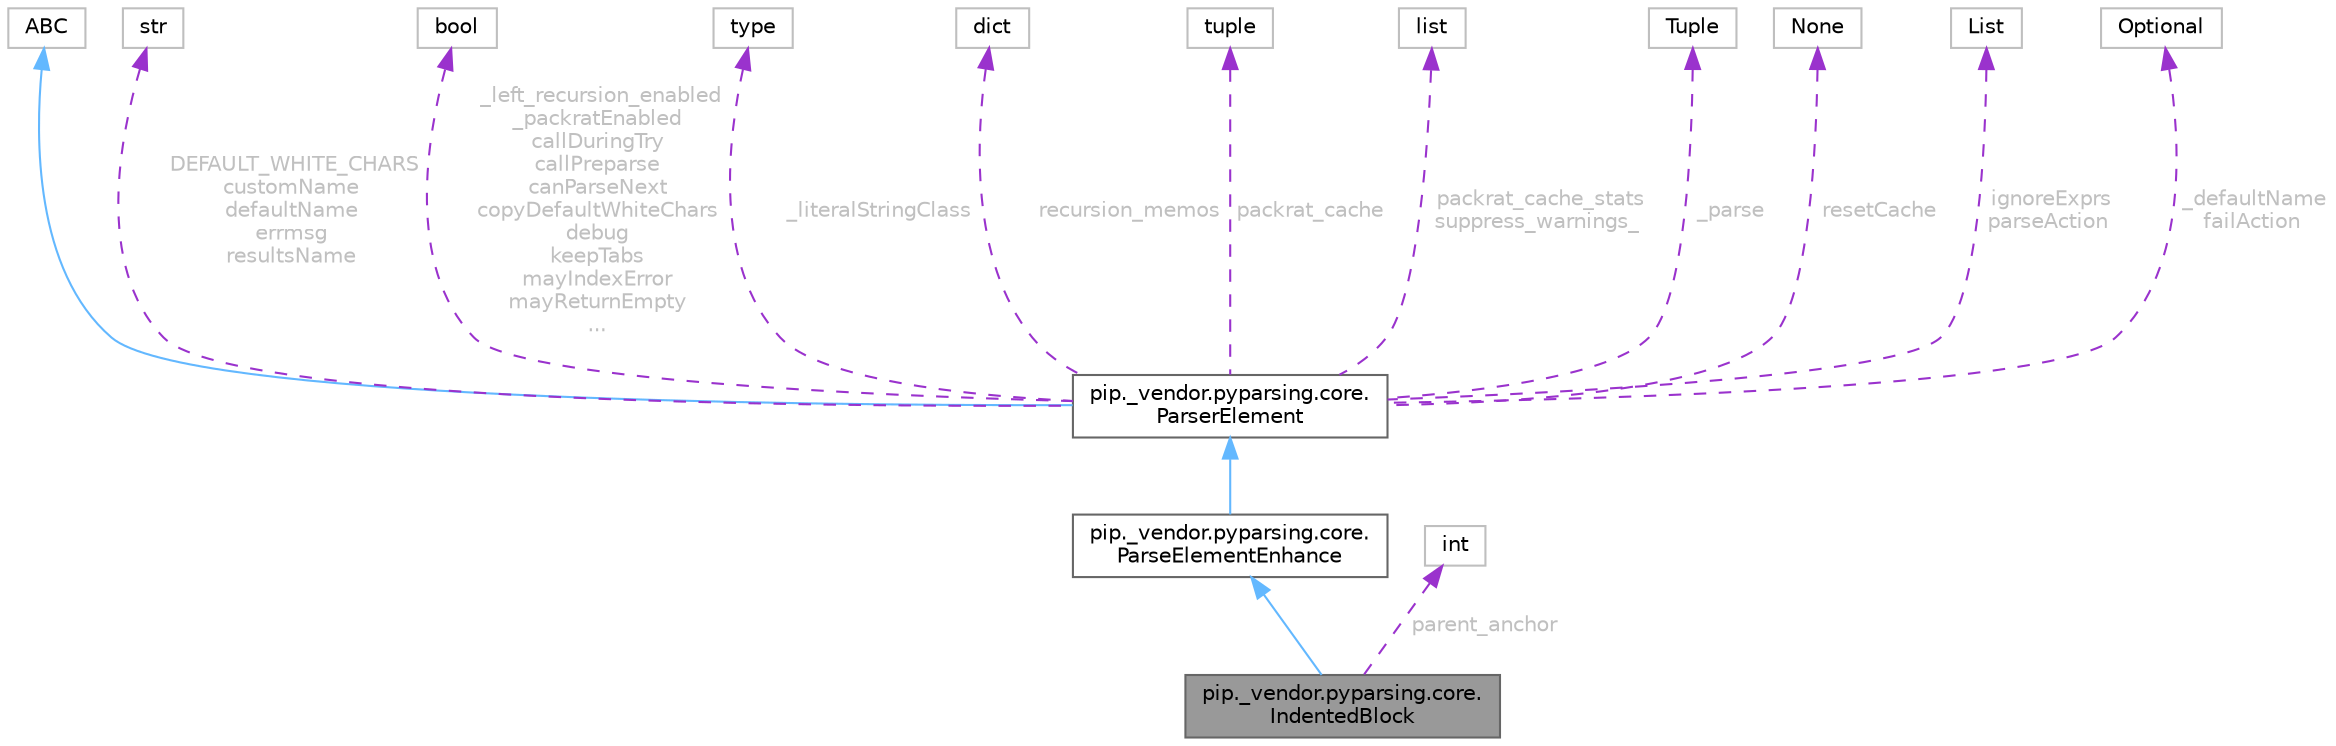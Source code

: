 digraph "pip._vendor.pyparsing.core.IndentedBlock"
{
 // LATEX_PDF_SIZE
  bgcolor="transparent";
  edge [fontname=Helvetica,fontsize=10,labelfontname=Helvetica,labelfontsize=10];
  node [fontname=Helvetica,fontsize=10,shape=box,height=0.2,width=0.4];
  Node1 [id="Node000001",label="pip._vendor.pyparsing.core.\lIndentedBlock",height=0.2,width=0.4,color="gray40", fillcolor="grey60", style="filled", fontcolor="black",tooltip=" "];
  Node2 -> Node1 [id="edge15_Node000001_Node000002",dir="back",color="steelblue1",style="solid",tooltip=" "];
  Node2 [id="Node000002",label="pip._vendor.pyparsing.core.\lParseElementEnhance",height=0.2,width=0.4,color="gray40", fillcolor="white", style="filled",URL="$d5/dd0/classpip_1_1__vendor_1_1pyparsing_1_1core_1_1ParseElementEnhance.html",tooltip=" "];
  Node3 -> Node2 [id="edge16_Node000002_Node000003",dir="back",color="steelblue1",style="solid",tooltip=" "];
  Node3 [id="Node000003",label="pip._vendor.pyparsing.core.\lParserElement",height=0.2,width=0.4,color="gray40", fillcolor="white", style="filled",URL="$d5/d51/classpip_1_1__vendor_1_1pyparsing_1_1core_1_1ParserElement.html",tooltip=" "];
  Node4 -> Node3 [id="edge17_Node000003_Node000004",dir="back",color="steelblue1",style="solid",tooltip=" "];
  Node4 [id="Node000004",label="ABC",height=0.2,width=0.4,color="grey75", fillcolor="white", style="filled",URL="$dd/d9b/classABC.html",tooltip=" "];
  Node5 -> Node3 [id="edge18_Node000003_Node000005",dir="back",color="darkorchid3",style="dashed",tooltip=" ",label=" DEFAULT_WHITE_CHARS\ncustomName\ndefaultName\nerrmsg\nresultsName",fontcolor="grey" ];
  Node5 [id="Node000005",label="str",height=0.2,width=0.4,color="grey75", fillcolor="white", style="filled",tooltip=" "];
  Node6 -> Node3 [id="edge19_Node000003_Node000006",dir="back",color="darkorchid3",style="dashed",tooltip=" ",label=" _left_recursion_enabled\n_packratEnabled\ncallDuringTry\ncallPreparse\ncanParseNext\ncopyDefaultWhiteChars\ndebug\nkeepTabs\nmayIndexError\nmayReturnEmpty\n...",fontcolor="grey" ];
  Node6 [id="Node000006",label="bool",height=0.2,width=0.4,color="grey75", fillcolor="white", style="filled",tooltip=" "];
  Node7 -> Node3 [id="edge20_Node000003_Node000007",dir="back",color="darkorchid3",style="dashed",tooltip=" ",label=" _literalStringClass",fontcolor="grey" ];
  Node7 [id="Node000007",label="type",height=0.2,width=0.4,color="grey75", fillcolor="white", style="filled",tooltip=" "];
  Node8 -> Node3 [id="edge21_Node000003_Node000008",dir="back",color="darkorchid3",style="dashed",tooltip=" ",label=" recursion_memos",fontcolor="grey" ];
  Node8 [id="Node000008",label="dict",height=0.2,width=0.4,color="grey75", fillcolor="white", style="filled",tooltip=" "];
  Node9 -> Node3 [id="edge22_Node000003_Node000009",dir="back",color="darkorchid3",style="dashed",tooltip=" ",label=" packrat_cache",fontcolor="grey" ];
  Node9 [id="Node000009",label="tuple",height=0.2,width=0.4,color="grey75", fillcolor="white", style="filled",tooltip=" "];
  Node10 -> Node3 [id="edge23_Node000003_Node000010",dir="back",color="darkorchid3",style="dashed",tooltip=" ",label=" packrat_cache_stats\nsuppress_warnings_",fontcolor="grey" ];
  Node10 [id="Node000010",label="list",height=0.2,width=0.4,color="grey75", fillcolor="white", style="filled",tooltip=" "];
  Node11 -> Node3 [id="edge24_Node000003_Node000011",dir="back",color="darkorchid3",style="dashed",tooltip=" ",label=" _parse",fontcolor="grey" ];
  Node11 [id="Node000011",label="Tuple",height=0.2,width=0.4,color="grey75", fillcolor="white", style="filled",tooltip=" "];
  Node12 -> Node3 [id="edge25_Node000003_Node000012",dir="back",color="darkorchid3",style="dashed",tooltip=" ",label=" resetCache",fontcolor="grey" ];
  Node12 [id="Node000012",label="None",height=0.2,width=0.4,color="grey75", fillcolor="white", style="filled",tooltip=" "];
  Node13 -> Node3 [id="edge26_Node000003_Node000013",dir="back",color="darkorchid3",style="dashed",tooltip=" ",label=" ignoreExprs\nparseAction",fontcolor="grey" ];
  Node13 [id="Node000013",label="List",height=0.2,width=0.4,color="grey75", fillcolor="white", style="filled",tooltip=" "];
  Node14 -> Node3 [id="edge27_Node000003_Node000014",dir="back",color="darkorchid3",style="dashed",tooltip=" ",label=" _defaultName\nfailAction",fontcolor="grey" ];
  Node14 [id="Node000014",label="Optional",height=0.2,width=0.4,color="grey75", fillcolor="white", style="filled",tooltip=" "];
  Node15 -> Node1 [id="edge28_Node000001_Node000015",dir="back",color="darkorchid3",style="dashed",tooltip=" ",label=" parent_anchor",fontcolor="grey" ];
  Node15 [id="Node000015",label="int",height=0.2,width=0.4,color="grey75", fillcolor="white", style="filled",tooltip=" "];
}
